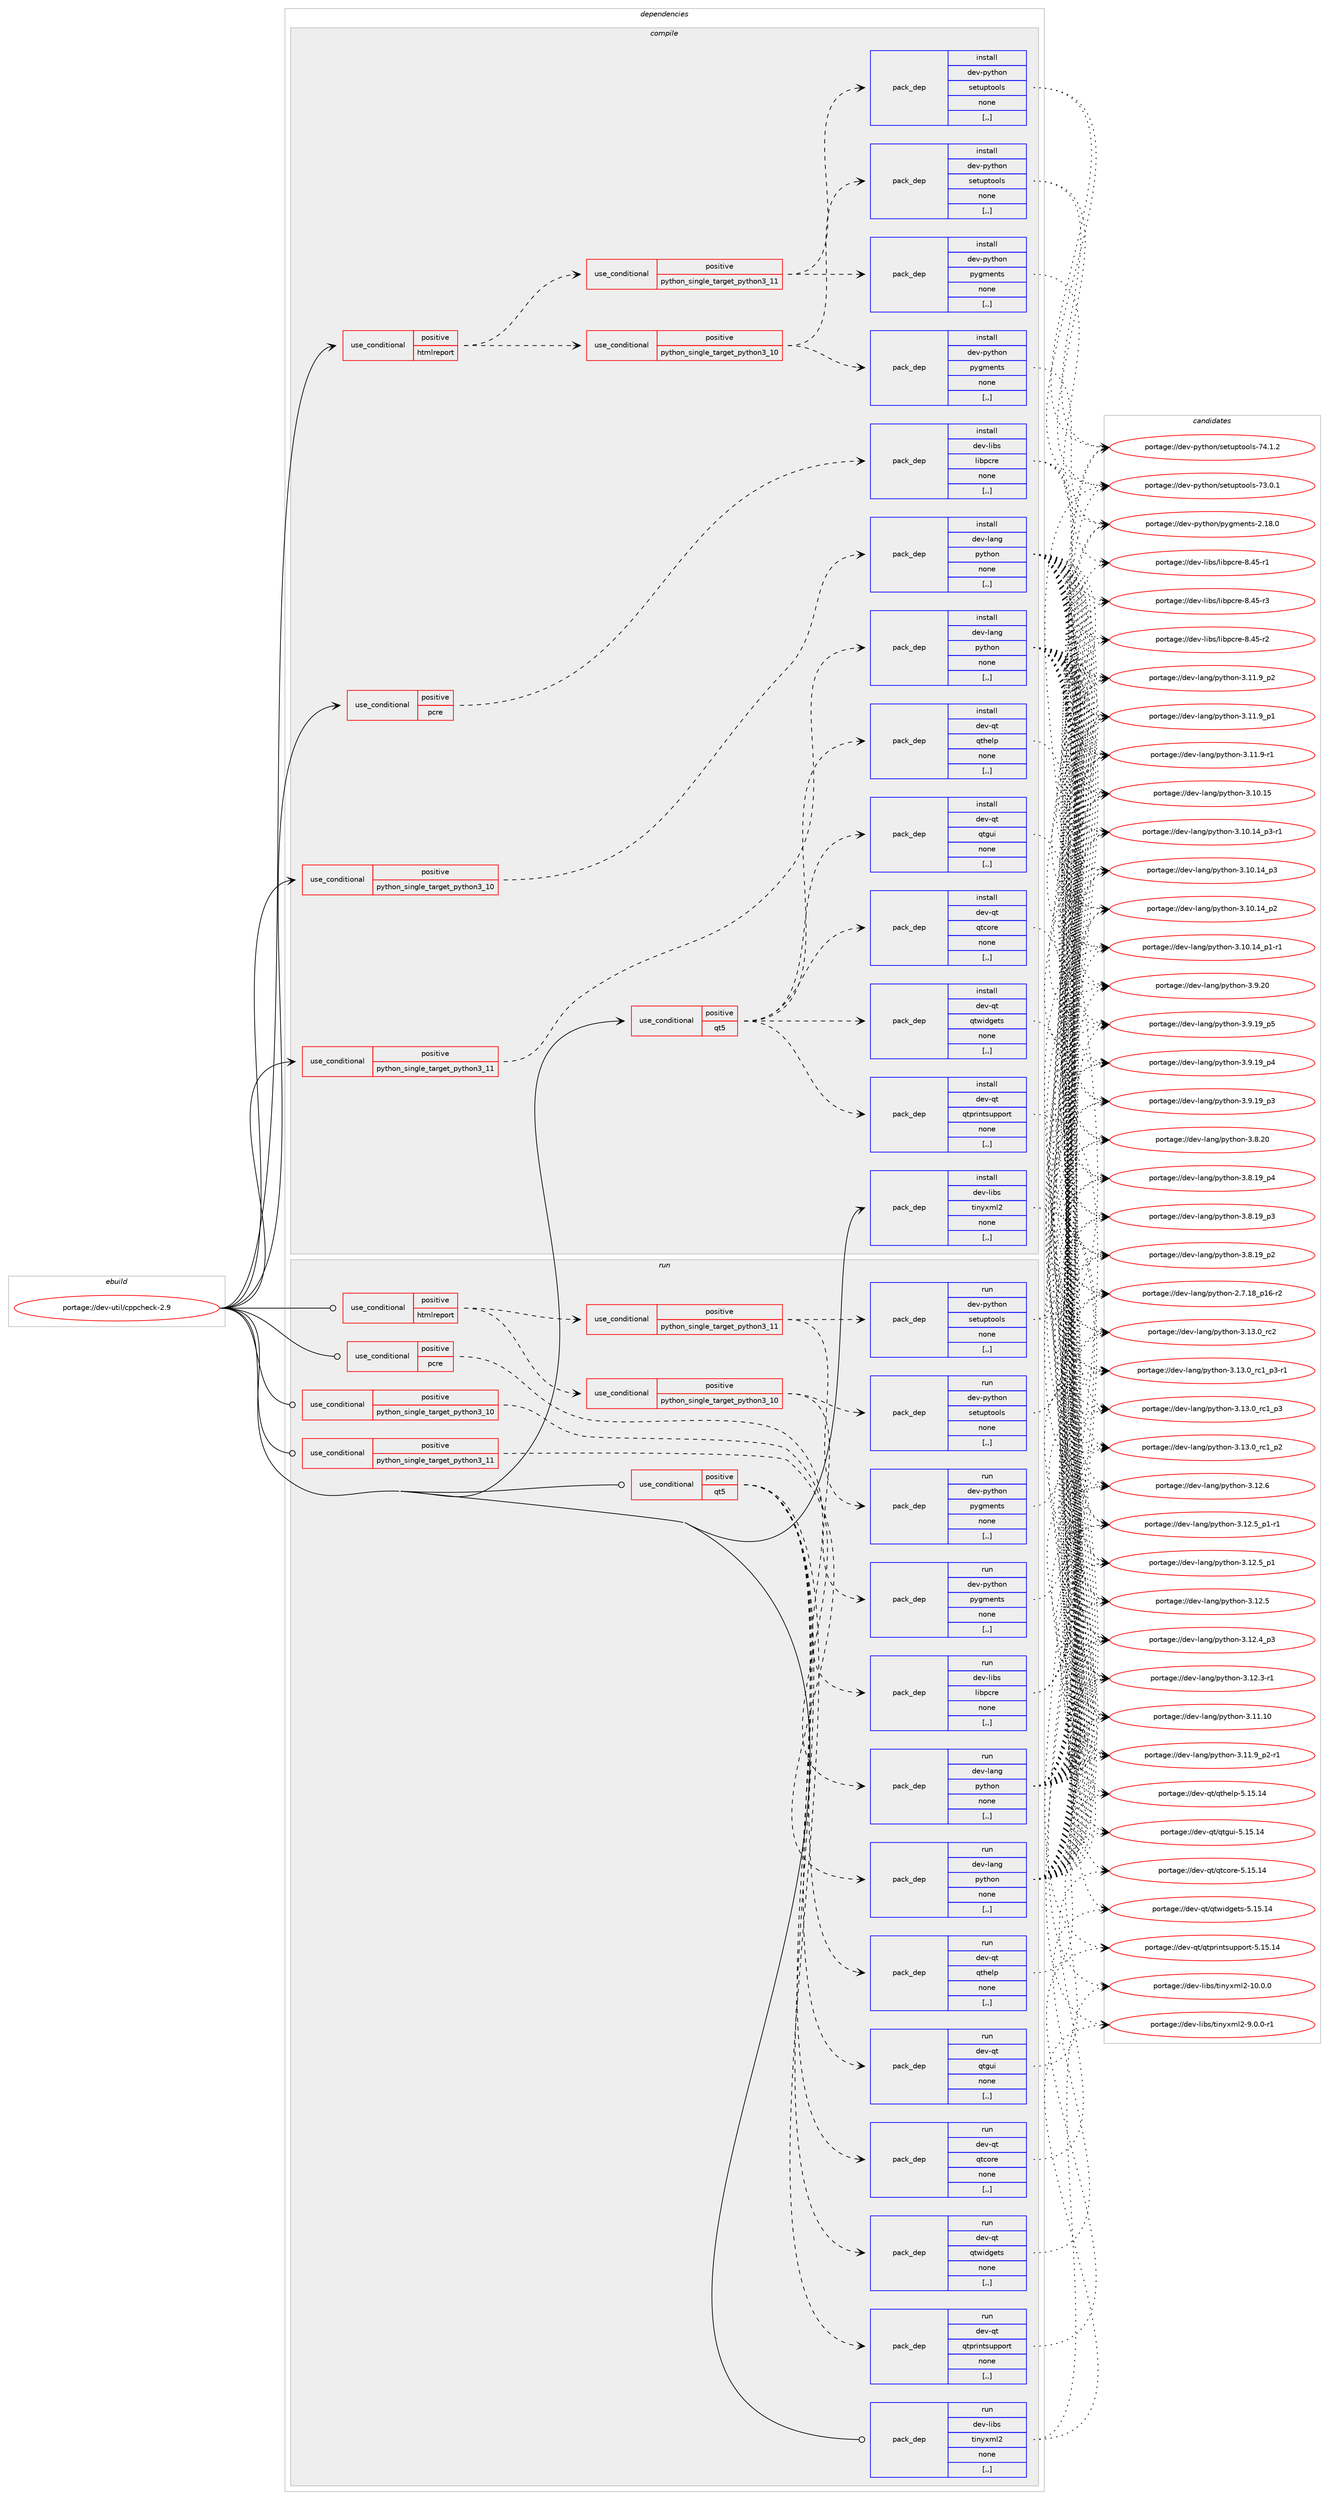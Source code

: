 digraph prolog {

# *************
# Graph options
# *************

newrank=true;
concentrate=true;
compound=true;
graph [rankdir=LR,fontname=Helvetica,fontsize=10,ranksep=1.5];#, ranksep=2.5, nodesep=0.2];
edge  [arrowhead=vee];
node  [fontname=Helvetica,fontsize=10];

# **********
# The ebuild
# **********

subgraph cluster_leftcol {
color=gray;
label=<<i>ebuild</i>>;
id [label="portage://dev-util/cppcheck-2.9", color=red, width=4, href="../dev-util/cppcheck-2.9.svg"];
}

# ****************
# The dependencies
# ****************

subgraph cluster_midcol {
color=gray;
label=<<i>dependencies</i>>;
subgraph cluster_compile {
fillcolor="#eeeeee";
style=filled;
label=<<i>compile</i>>;
subgraph cond190977 {
dependency709167 [label=<<TABLE BORDER="0" CELLBORDER="1" CELLSPACING="0" CELLPADDING="4"><TR><TD ROWSPAN="3" CELLPADDING="10">use_conditional</TD></TR><TR><TD>positive</TD></TR><TR><TD>htmlreport</TD></TR></TABLE>>, shape=none, color=red];
subgraph cond190978 {
dependency709168 [label=<<TABLE BORDER="0" CELLBORDER="1" CELLSPACING="0" CELLPADDING="4"><TR><TD ROWSPAN="3" CELLPADDING="10">use_conditional</TD></TR><TR><TD>positive</TD></TR><TR><TD>python_single_target_python3_10</TD></TR></TABLE>>, shape=none, color=red];
subgraph pack513193 {
dependency709169 [label=<<TABLE BORDER="0" CELLBORDER="1" CELLSPACING="0" CELLPADDING="4" WIDTH="220"><TR><TD ROWSPAN="6" CELLPADDING="30">pack_dep</TD></TR><TR><TD WIDTH="110">install</TD></TR><TR><TD>dev-python</TD></TR><TR><TD>pygments</TD></TR><TR><TD>none</TD></TR><TR><TD>[,,]</TD></TR></TABLE>>, shape=none, color=blue];
}
dependency709168:e -> dependency709169:w [weight=20,style="dashed",arrowhead="vee"];
subgraph pack513194 {
dependency709170 [label=<<TABLE BORDER="0" CELLBORDER="1" CELLSPACING="0" CELLPADDING="4" WIDTH="220"><TR><TD ROWSPAN="6" CELLPADDING="30">pack_dep</TD></TR><TR><TD WIDTH="110">install</TD></TR><TR><TD>dev-python</TD></TR><TR><TD>setuptools</TD></TR><TR><TD>none</TD></TR><TR><TD>[,,]</TD></TR></TABLE>>, shape=none, color=blue];
}
dependency709168:e -> dependency709170:w [weight=20,style="dashed",arrowhead="vee"];
}
dependency709167:e -> dependency709168:w [weight=20,style="dashed",arrowhead="vee"];
subgraph cond190979 {
dependency709171 [label=<<TABLE BORDER="0" CELLBORDER="1" CELLSPACING="0" CELLPADDING="4"><TR><TD ROWSPAN="3" CELLPADDING="10">use_conditional</TD></TR><TR><TD>positive</TD></TR><TR><TD>python_single_target_python3_11</TD></TR></TABLE>>, shape=none, color=red];
subgraph pack513195 {
dependency709172 [label=<<TABLE BORDER="0" CELLBORDER="1" CELLSPACING="0" CELLPADDING="4" WIDTH="220"><TR><TD ROWSPAN="6" CELLPADDING="30">pack_dep</TD></TR><TR><TD WIDTH="110">install</TD></TR><TR><TD>dev-python</TD></TR><TR><TD>pygments</TD></TR><TR><TD>none</TD></TR><TR><TD>[,,]</TD></TR></TABLE>>, shape=none, color=blue];
}
dependency709171:e -> dependency709172:w [weight=20,style="dashed",arrowhead="vee"];
subgraph pack513196 {
dependency709173 [label=<<TABLE BORDER="0" CELLBORDER="1" CELLSPACING="0" CELLPADDING="4" WIDTH="220"><TR><TD ROWSPAN="6" CELLPADDING="30">pack_dep</TD></TR><TR><TD WIDTH="110">install</TD></TR><TR><TD>dev-python</TD></TR><TR><TD>setuptools</TD></TR><TR><TD>none</TD></TR><TR><TD>[,,]</TD></TR></TABLE>>, shape=none, color=blue];
}
dependency709171:e -> dependency709173:w [weight=20,style="dashed",arrowhead="vee"];
}
dependency709167:e -> dependency709171:w [weight=20,style="dashed",arrowhead="vee"];
}
id:e -> dependency709167:w [weight=20,style="solid",arrowhead="vee"];
subgraph cond190980 {
dependency709174 [label=<<TABLE BORDER="0" CELLBORDER="1" CELLSPACING="0" CELLPADDING="4"><TR><TD ROWSPAN="3" CELLPADDING="10">use_conditional</TD></TR><TR><TD>positive</TD></TR><TR><TD>pcre</TD></TR></TABLE>>, shape=none, color=red];
subgraph pack513197 {
dependency709175 [label=<<TABLE BORDER="0" CELLBORDER="1" CELLSPACING="0" CELLPADDING="4" WIDTH="220"><TR><TD ROWSPAN="6" CELLPADDING="30">pack_dep</TD></TR><TR><TD WIDTH="110">install</TD></TR><TR><TD>dev-libs</TD></TR><TR><TD>libpcre</TD></TR><TR><TD>none</TD></TR><TR><TD>[,,]</TD></TR></TABLE>>, shape=none, color=blue];
}
dependency709174:e -> dependency709175:w [weight=20,style="dashed",arrowhead="vee"];
}
id:e -> dependency709174:w [weight=20,style="solid",arrowhead="vee"];
subgraph cond190981 {
dependency709176 [label=<<TABLE BORDER="0" CELLBORDER="1" CELLSPACING="0" CELLPADDING="4"><TR><TD ROWSPAN="3" CELLPADDING="10">use_conditional</TD></TR><TR><TD>positive</TD></TR><TR><TD>python_single_target_python3_10</TD></TR></TABLE>>, shape=none, color=red];
subgraph pack513198 {
dependency709177 [label=<<TABLE BORDER="0" CELLBORDER="1" CELLSPACING="0" CELLPADDING="4" WIDTH="220"><TR><TD ROWSPAN="6" CELLPADDING="30">pack_dep</TD></TR><TR><TD WIDTH="110">install</TD></TR><TR><TD>dev-lang</TD></TR><TR><TD>python</TD></TR><TR><TD>none</TD></TR><TR><TD>[,,]</TD></TR></TABLE>>, shape=none, color=blue];
}
dependency709176:e -> dependency709177:w [weight=20,style="dashed",arrowhead="vee"];
}
id:e -> dependency709176:w [weight=20,style="solid",arrowhead="vee"];
subgraph cond190982 {
dependency709178 [label=<<TABLE BORDER="0" CELLBORDER="1" CELLSPACING="0" CELLPADDING="4"><TR><TD ROWSPAN="3" CELLPADDING="10">use_conditional</TD></TR><TR><TD>positive</TD></TR><TR><TD>python_single_target_python3_11</TD></TR></TABLE>>, shape=none, color=red];
subgraph pack513199 {
dependency709179 [label=<<TABLE BORDER="0" CELLBORDER="1" CELLSPACING="0" CELLPADDING="4" WIDTH="220"><TR><TD ROWSPAN="6" CELLPADDING="30">pack_dep</TD></TR><TR><TD WIDTH="110">install</TD></TR><TR><TD>dev-lang</TD></TR><TR><TD>python</TD></TR><TR><TD>none</TD></TR><TR><TD>[,,]</TD></TR></TABLE>>, shape=none, color=blue];
}
dependency709178:e -> dependency709179:w [weight=20,style="dashed",arrowhead="vee"];
}
id:e -> dependency709178:w [weight=20,style="solid",arrowhead="vee"];
subgraph cond190983 {
dependency709180 [label=<<TABLE BORDER="0" CELLBORDER="1" CELLSPACING="0" CELLPADDING="4"><TR><TD ROWSPAN="3" CELLPADDING="10">use_conditional</TD></TR><TR><TD>positive</TD></TR><TR><TD>qt5</TD></TR></TABLE>>, shape=none, color=red];
subgraph pack513200 {
dependency709181 [label=<<TABLE BORDER="0" CELLBORDER="1" CELLSPACING="0" CELLPADDING="4" WIDTH="220"><TR><TD ROWSPAN="6" CELLPADDING="30">pack_dep</TD></TR><TR><TD WIDTH="110">install</TD></TR><TR><TD>dev-qt</TD></TR><TR><TD>qtcore</TD></TR><TR><TD>none</TD></TR><TR><TD>[,,]</TD></TR></TABLE>>, shape=none, color=blue];
}
dependency709180:e -> dependency709181:w [weight=20,style="dashed",arrowhead="vee"];
subgraph pack513201 {
dependency709182 [label=<<TABLE BORDER="0" CELLBORDER="1" CELLSPACING="0" CELLPADDING="4" WIDTH="220"><TR><TD ROWSPAN="6" CELLPADDING="30">pack_dep</TD></TR><TR><TD WIDTH="110">install</TD></TR><TR><TD>dev-qt</TD></TR><TR><TD>qtgui</TD></TR><TR><TD>none</TD></TR><TR><TD>[,,]</TD></TR></TABLE>>, shape=none, color=blue];
}
dependency709180:e -> dependency709182:w [weight=20,style="dashed",arrowhead="vee"];
subgraph pack513202 {
dependency709183 [label=<<TABLE BORDER="0" CELLBORDER="1" CELLSPACING="0" CELLPADDING="4" WIDTH="220"><TR><TD ROWSPAN="6" CELLPADDING="30">pack_dep</TD></TR><TR><TD WIDTH="110">install</TD></TR><TR><TD>dev-qt</TD></TR><TR><TD>qthelp</TD></TR><TR><TD>none</TD></TR><TR><TD>[,,]</TD></TR></TABLE>>, shape=none, color=blue];
}
dependency709180:e -> dependency709183:w [weight=20,style="dashed",arrowhead="vee"];
subgraph pack513203 {
dependency709184 [label=<<TABLE BORDER="0" CELLBORDER="1" CELLSPACING="0" CELLPADDING="4" WIDTH="220"><TR><TD ROWSPAN="6" CELLPADDING="30">pack_dep</TD></TR><TR><TD WIDTH="110">install</TD></TR><TR><TD>dev-qt</TD></TR><TR><TD>qtprintsupport</TD></TR><TR><TD>none</TD></TR><TR><TD>[,,]</TD></TR></TABLE>>, shape=none, color=blue];
}
dependency709180:e -> dependency709184:w [weight=20,style="dashed",arrowhead="vee"];
subgraph pack513204 {
dependency709185 [label=<<TABLE BORDER="0" CELLBORDER="1" CELLSPACING="0" CELLPADDING="4" WIDTH="220"><TR><TD ROWSPAN="6" CELLPADDING="30">pack_dep</TD></TR><TR><TD WIDTH="110">install</TD></TR><TR><TD>dev-qt</TD></TR><TR><TD>qtwidgets</TD></TR><TR><TD>none</TD></TR><TR><TD>[,,]</TD></TR></TABLE>>, shape=none, color=blue];
}
dependency709180:e -> dependency709185:w [weight=20,style="dashed",arrowhead="vee"];
}
id:e -> dependency709180:w [weight=20,style="solid",arrowhead="vee"];
subgraph pack513205 {
dependency709186 [label=<<TABLE BORDER="0" CELLBORDER="1" CELLSPACING="0" CELLPADDING="4" WIDTH="220"><TR><TD ROWSPAN="6" CELLPADDING="30">pack_dep</TD></TR><TR><TD WIDTH="110">install</TD></TR><TR><TD>dev-libs</TD></TR><TR><TD>tinyxml2</TD></TR><TR><TD>none</TD></TR><TR><TD>[,,]</TD></TR></TABLE>>, shape=none, color=blue];
}
id:e -> dependency709186:w [weight=20,style="solid",arrowhead="vee"];
}
subgraph cluster_compileandrun {
fillcolor="#eeeeee";
style=filled;
label=<<i>compile and run</i>>;
}
subgraph cluster_run {
fillcolor="#eeeeee";
style=filled;
label=<<i>run</i>>;
subgraph cond190984 {
dependency709187 [label=<<TABLE BORDER="0" CELLBORDER="1" CELLSPACING="0" CELLPADDING="4"><TR><TD ROWSPAN="3" CELLPADDING="10">use_conditional</TD></TR><TR><TD>positive</TD></TR><TR><TD>htmlreport</TD></TR></TABLE>>, shape=none, color=red];
subgraph cond190985 {
dependency709188 [label=<<TABLE BORDER="0" CELLBORDER="1" CELLSPACING="0" CELLPADDING="4"><TR><TD ROWSPAN="3" CELLPADDING="10">use_conditional</TD></TR><TR><TD>positive</TD></TR><TR><TD>python_single_target_python3_10</TD></TR></TABLE>>, shape=none, color=red];
subgraph pack513206 {
dependency709189 [label=<<TABLE BORDER="0" CELLBORDER="1" CELLSPACING="0" CELLPADDING="4" WIDTH="220"><TR><TD ROWSPAN="6" CELLPADDING="30">pack_dep</TD></TR><TR><TD WIDTH="110">run</TD></TR><TR><TD>dev-python</TD></TR><TR><TD>pygments</TD></TR><TR><TD>none</TD></TR><TR><TD>[,,]</TD></TR></TABLE>>, shape=none, color=blue];
}
dependency709188:e -> dependency709189:w [weight=20,style="dashed",arrowhead="vee"];
subgraph pack513207 {
dependency709190 [label=<<TABLE BORDER="0" CELLBORDER="1" CELLSPACING="0" CELLPADDING="4" WIDTH="220"><TR><TD ROWSPAN="6" CELLPADDING="30">pack_dep</TD></TR><TR><TD WIDTH="110">run</TD></TR><TR><TD>dev-python</TD></TR><TR><TD>setuptools</TD></TR><TR><TD>none</TD></TR><TR><TD>[,,]</TD></TR></TABLE>>, shape=none, color=blue];
}
dependency709188:e -> dependency709190:w [weight=20,style="dashed",arrowhead="vee"];
}
dependency709187:e -> dependency709188:w [weight=20,style="dashed",arrowhead="vee"];
subgraph cond190986 {
dependency709191 [label=<<TABLE BORDER="0" CELLBORDER="1" CELLSPACING="0" CELLPADDING="4"><TR><TD ROWSPAN="3" CELLPADDING="10">use_conditional</TD></TR><TR><TD>positive</TD></TR><TR><TD>python_single_target_python3_11</TD></TR></TABLE>>, shape=none, color=red];
subgraph pack513208 {
dependency709192 [label=<<TABLE BORDER="0" CELLBORDER="1" CELLSPACING="0" CELLPADDING="4" WIDTH="220"><TR><TD ROWSPAN="6" CELLPADDING="30">pack_dep</TD></TR><TR><TD WIDTH="110">run</TD></TR><TR><TD>dev-python</TD></TR><TR><TD>pygments</TD></TR><TR><TD>none</TD></TR><TR><TD>[,,]</TD></TR></TABLE>>, shape=none, color=blue];
}
dependency709191:e -> dependency709192:w [weight=20,style="dashed",arrowhead="vee"];
subgraph pack513209 {
dependency709193 [label=<<TABLE BORDER="0" CELLBORDER="1" CELLSPACING="0" CELLPADDING="4" WIDTH="220"><TR><TD ROWSPAN="6" CELLPADDING="30">pack_dep</TD></TR><TR><TD WIDTH="110">run</TD></TR><TR><TD>dev-python</TD></TR><TR><TD>setuptools</TD></TR><TR><TD>none</TD></TR><TR><TD>[,,]</TD></TR></TABLE>>, shape=none, color=blue];
}
dependency709191:e -> dependency709193:w [weight=20,style="dashed",arrowhead="vee"];
}
dependency709187:e -> dependency709191:w [weight=20,style="dashed",arrowhead="vee"];
}
id:e -> dependency709187:w [weight=20,style="solid",arrowhead="odot"];
subgraph cond190987 {
dependency709194 [label=<<TABLE BORDER="0" CELLBORDER="1" CELLSPACING="0" CELLPADDING="4"><TR><TD ROWSPAN="3" CELLPADDING="10">use_conditional</TD></TR><TR><TD>positive</TD></TR><TR><TD>pcre</TD></TR></TABLE>>, shape=none, color=red];
subgraph pack513210 {
dependency709195 [label=<<TABLE BORDER="0" CELLBORDER="1" CELLSPACING="0" CELLPADDING="4" WIDTH="220"><TR><TD ROWSPAN="6" CELLPADDING="30">pack_dep</TD></TR><TR><TD WIDTH="110">run</TD></TR><TR><TD>dev-libs</TD></TR><TR><TD>libpcre</TD></TR><TR><TD>none</TD></TR><TR><TD>[,,]</TD></TR></TABLE>>, shape=none, color=blue];
}
dependency709194:e -> dependency709195:w [weight=20,style="dashed",arrowhead="vee"];
}
id:e -> dependency709194:w [weight=20,style="solid",arrowhead="odot"];
subgraph cond190988 {
dependency709196 [label=<<TABLE BORDER="0" CELLBORDER="1" CELLSPACING="0" CELLPADDING="4"><TR><TD ROWSPAN="3" CELLPADDING="10">use_conditional</TD></TR><TR><TD>positive</TD></TR><TR><TD>python_single_target_python3_10</TD></TR></TABLE>>, shape=none, color=red];
subgraph pack513211 {
dependency709197 [label=<<TABLE BORDER="0" CELLBORDER="1" CELLSPACING="0" CELLPADDING="4" WIDTH="220"><TR><TD ROWSPAN="6" CELLPADDING="30">pack_dep</TD></TR><TR><TD WIDTH="110">run</TD></TR><TR><TD>dev-lang</TD></TR><TR><TD>python</TD></TR><TR><TD>none</TD></TR><TR><TD>[,,]</TD></TR></TABLE>>, shape=none, color=blue];
}
dependency709196:e -> dependency709197:w [weight=20,style="dashed",arrowhead="vee"];
}
id:e -> dependency709196:w [weight=20,style="solid",arrowhead="odot"];
subgraph cond190989 {
dependency709198 [label=<<TABLE BORDER="0" CELLBORDER="1" CELLSPACING="0" CELLPADDING="4"><TR><TD ROWSPAN="3" CELLPADDING="10">use_conditional</TD></TR><TR><TD>positive</TD></TR><TR><TD>python_single_target_python3_11</TD></TR></TABLE>>, shape=none, color=red];
subgraph pack513212 {
dependency709199 [label=<<TABLE BORDER="0" CELLBORDER="1" CELLSPACING="0" CELLPADDING="4" WIDTH="220"><TR><TD ROWSPAN="6" CELLPADDING="30">pack_dep</TD></TR><TR><TD WIDTH="110">run</TD></TR><TR><TD>dev-lang</TD></TR><TR><TD>python</TD></TR><TR><TD>none</TD></TR><TR><TD>[,,]</TD></TR></TABLE>>, shape=none, color=blue];
}
dependency709198:e -> dependency709199:w [weight=20,style="dashed",arrowhead="vee"];
}
id:e -> dependency709198:w [weight=20,style="solid",arrowhead="odot"];
subgraph cond190990 {
dependency709200 [label=<<TABLE BORDER="0" CELLBORDER="1" CELLSPACING="0" CELLPADDING="4"><TR><TD ROWSPAN="3" CELLPADDING="10">use_conditional</TD></TR><TR><TD>positive</TD></TR><TR><TD>qt5</TD></TR></TABLE>>, shape=none, color=red];
subgraph pack513213 {
dependency709201 [label=<<TABLE BORDER="0" CELLBORDER="1" CELLSPACING="0" CELLPADDING="4" WIDTH="220"><TR><TD ROWSPAN="6" CELLPADDING="30">pack_dep</TD></TR><TR><TD WIDTH="110">run</TD></TR><TR><TD>dev-qt</TD></TR><TR><TD>qtcore</TD></TR><TR><TD>none</TD></TR><TR><TD>[,,]</TD></TR></TABLE>>, shape=none, color=blue];
}
dependency709200:e -> dependency709201:w [weight=20,style="dashed",arrowhead="vee"];
subgraph pack513214 {
dependency709202 [label=<<TABLE BORDER="0" CELLBORDER="1" CELLSPACING="0" CELLPADDING="4" WIDTH="220"><TR><TD ROWSPAN="6" CELLPADDING="30">pack_dep</TD></TR><TR><TD WIDTH="110">run</TD></TR><TR><TD>dev-qt</TD></TR><TR><TD>qtgui</TD></TR><TR><TD>none</TD></TR><TR><TD>[,,]</TD></TR></TABLE>>, shape=none, color=blue];
}
dependency709200:e -> dependency709202:w [weight=20,style="dashed",arrowhead="vee"];
subgraph pack513215 {
dependency709203 [label=<<TABLE BORDER="0" CELLBORDER="1" CELLSPACING="0" CELLPADDING="4" WIDTH="220"><TR><TD ROWSPAN="6" CELLPADDING="30">pack_dep</TD></TR><TR><TD WIDTH="110">run</TD></TR><TR><TD>dev-qt</TD></TR><TR><TD>qthelp</TD></TR><TR><TD>none</TD></TR><TR><TD>[,,]</TD></TR></TABLE>>, shape=none, color=blue];
}
dependency709200:e -> dependency709203:w [weight=20,style="dashed",arrowhead="vee"];
subgraph pack513216 {
dependency709204 [label=<<TABLE BORDER="0" CELLBORDER="1" CELLSPACING="0" CELLPADDING="4" WIDTH="220"><TR><TD ROWSPAN="6" CELLPADDING="30">pack_dep</TD></TR><TR><TD WIDTH="110">run</TD></TR><TR><TD>dev-qt</TD></TR><TR><TD>qtprintsupport</TD></TR><TR><TD>none</TD></TR><TR><TD>[,,]</TD></TR></TABLE>>, shape=none, color=blue];
}
dependency709200:e -> dependency709204:w [weight=20,style="dashed",arrowhead="vee"];
subgraph pack513217 {
dependency709205 [label=<<TABLE BORDER="0" CELLBORDER="1" CELLSPACING="0" CELLPADDING="4" WIDTH="220"><TR><TD ROWSPAN="6" CELLPADDING="30">pack_dep</TD></TR><TR><TD WIDTH="110">run</TD></TR><TR><TD>dev-qt</TD></TR><TR><TD>qtwidgets</TD></TR><TR><TD>none</TD></TR><TR><TD>[,,]</TD></TR></TABLE>>, shape=none, color=blue];
}
dependency709200:e -> dependency709205:w [weight=20,style="dashed",arrowhead="vee"];
}
id:e -> dependency709200:w [weight=20,style="solid",arrowhead="odot"];
subgraph pack513218 {
dependency709206 [label=<<TABLE BORDER="0" CELLBORDER="1" CELLSPACING="0" CELLPADDING="4" WIDTH="220"><TR><TD ROWSPAN="6" CELLPADDING="30">pack_dep</TD></TR><TR><TD WIDTH="110">run</TD></TR><TR><TD>dev-libs</TD></TR><TR><TD>tinyxml2</TD></TR><TR><TD>none</TD></TR><TR><TD>[,,]</TD></TR></TABLE>>, shape=none, color=blue];
}
id:e -> dependency709206:w [weight=20,style="solid",arrowhead="odot"];
}
}

# **************
# The candidates
# **************

subgraph cluster_choices {
rank=same;
color=gray;
label=<<i>candidates</i>>;

subgraph choice513193 {
color=black;
nodesep=1;
choice100101118451121211161041111104711212110310910111011611545504649564648 [label="portage://dev-python/pygments-2.18.0", color=red, width=4,href="../dev-python/pygments-2.18.0.svg"];
dependency709169:e -> choice100101118451121211161041111104711212110310910111011611545504649564648:w [style=dotted,weight="100"];
}
subgraph choice513194 {
color=black;
nodesep=1;
choice100101118451121211161041111104711510111611711211611111110811545555246494650 [label="portage://dev-python/setuptools-74.1.2", color=red, width=4,href="../dev-python/setuptools-74.1.2.svg"];
choice100101118451121211161041111104711510111611711211611111110811545555146484649 [label="portage://dev-python/setuptools-73.0.1", color=red, width=4,href="../dev-python/setuptools-73.0.1.svg"];
dependency709170:e -> choice100101118451121211161041111104711510111611711211611111110811545555246494650:w [style=dotted,weight="100"];
dependency709170:e -> choice100101118451121211161041111104711510111611711211611111110811545555146484649:w [style=dotted,weight="100"];
}
subgraph choice513195 {
color=black;
nodesep=1;
choice100101118451121211161041111104711212110310910111011611545504649564648 [label="portage://dev-python/pygments-2.18.0", color=red, width=4,href="../dev-python/pygments-2.18.0.svg"];
dependency709172:e -> choice100101118451121211161041111104711212110310910111011611545504649564648:w [style=dotted,weight="100"];
}
subgraph choice513196 {
color=black;
nodesep=1;
choice100101118451121211161041111104711510111611711211611111110811545555246494650 [label="portage://dev-python/setuptools-74.1.2", color=red, width=4,href="../dev-python/setuptools-74.1.2.svg"];
choice100101118451121211161041111104711510111611711211611111110811545555146484649 [label="portage://dev-python/setuptools-73.0.1", color=red, width=4,href="../dev-python/setuptools-73.0.1.svg"];
dependency709173:e -> choice100101118451121211161041111104711510111611711211611111110811545555246494650:w [style=dotted,weight="100"];
dependency709173:e -> choice100101118451121211161041111104711510111611711211611111110811545555146484649:w [style=dotted,weight="100"];
}
subgraph choice513197 {
color=black;
nodesep=1;
choice100101118451081059811547108105981129911410145564652534511451 [label="portage://dev-libs/libpcre-8.45-r3", color=red, width=4,href="../dev-libs/libpcre-8.45-r3.svg"];
choice100101118451081059811547108105981129911410145564652534511450 [label="portage://dev-libs/libpcre-8.45-r2", color=red, width=4,href="../dev-libs/libpcre-8.45-r2.svg"];
choice100101118451081059811547108105981129911410145564652534511449 [label="portage://dev-libs/libpcre-8.45-r1", color=red, width=4,href="../dev-libs/libpcre-8.45-r1.svg"];
dependency709175:e -> choice100101118451081059811547108105981129911410145564652534511451:w [style=dotted,weight="100"];
dependency709175:e -> choice100101118451081059811547108105981129911410145564652534511450:w [style=dotted,weight="100"];
dependency709175:e -> choice100101118451081059811547108105981129911410145564652534511449:w [style=dotted,weight="100"];
}
subgraph choice513198 {
color=black;
nodesep=1;
choice10010111845108971101034711212111610411111045514649514648951149950 [label="portage://dev-lang/python-3.13.0_rc2", color=red, width=4,href="../dev-lang/python-3.13.0_rc2.svg"];
choice1001011184510897110103471121211161041111104551464951464895114994995112514511449 [label="portage://dev-lang/python-3.13.0_rc1_p3-r1", color=red, width=4,href="../dev-lang/python-3.13.0_rc1_p3-r1.svg"];
choice100101118451089711010347112121116104111110455146495146489511499499511251 [label="portage://dev-lang/python-3.13.0_rc1_p3", color=red, width=4,href="../dev-lang/python-3.13.0_rc1_p3.svg"];
choice100101118451089711010347112121116104111110455146495146489511499499511250 [label="portage://dev-lang/python-3.13.0_rc1_p2", color=red, width=4,href="../dev-lang/python-3.13.0_rc1_p2.svg"];
choice10010111845108971101034711212111610411111045514649504654 [label="portage://dev-lang/python-3.12.6", color=red, width=4,href="../dev-lang/python-3.12.6.svg"];
choice1001011184510897110103471121211161041111104551464950465395112494511449 [label="portage://dev-lang/python-3.12.5_p1-r1", color=red, width=4,href="../dev-lang/python-3.12.5_p1-r1.svg"];
choice100101118451089711010347112121116104111110455146495046539511249 [label="portage://dev-lang/python-3.12.5_p1", color=red, width=4,href="../dev-lang/python-3.12.5_p1.svg"];
choice10010111845108971101034711212111610411111045514649504653 [label="portage://dev-lang/python-3.12.5", color=red, width=4,href="../dev-lang/python-3.12.5.svg"];
choice100101118451089711010347112121116104111110455146495046529511251 [label="portage://dev-lang/python-3.12.4_p3", color=red, width=4,href="../dev-lang/python-3.12.4_p3.svg"];
choice100101118451089711010347112121116104111110455146495046514511449 [label="portage://dev-lang/python-3.12.3-r1", color=red, width=4,href="../dev-lang/python-3.12.3-r1.svg"];
choice1001011184510897110103471121211161041111104551464949464948 [label="portage://dev-lang/python-3.11.10", color=red, width=4,href="../dev-lang/python-3.11.10.svg"];
choice1001011184510897110103471121211161041111104551464949465795112504511449 [label="portage://dev-lang/python-3.11.9_p2-r1", color=red, width=4,href="../dev-lang/python-3.11.9_p2-r1.svg"];
choice100101118451089711010347112121116104111110455146494946579511250 [label="portage://dev-lang/python-3.11.9_p2", color=red, width=4,href="../dev-lang/python-3.11.9_p2.svg"];
choice100101118451089711010347112121116104111110455146494946579511249 [label="portage://dev-lang/python-3.11.9_p1", color=red, width=4,href="../dev-lang/python-3.11.9_p1.svg"];
choice100101118451089711010347112121116104111110455146494946574511449 [label="portage://dev-lang/python-3.11.9-r1", color=red, width=4,href="../dev-lang/python-3.11.9-r1.svg"];
choice1001011184510897110103471121211161041111104551464948464953 [label="portage://dev-lang/python-3.10.15", color=red, width=4,href="../dev-lang/python-3.10.15.svg"];
choice100101118451089711010347112121116104111110455146494846495295112514511449 [label="portage://dev-lang/python-3.10.14_p3-r1", color=red, width=4,href="../dev-lang/python-3.10.14_p3-r1.svg"];
choice10010111845108971101034711212111610411111045514649484649529511251 [label="portage://dev-lang/python-3.10.14_p3", color=red, width=4,href="../dev-lang/python-3.10.14_p3.svg"];
choice10010111845108971101034711212111610411111045514649484649529511250 [label="portage://dev-lang/python-3.10.14_p2", color=red, width=4,href="../dev-lang/python-3.10.14_p2.svg"];
choice100101118451089711010347112121116104111110455146494846495295112494511449 [label="portage://dev-lang/python-3.10.14_p1-r1", color=red, width=4,href="../dev-lang/python-3.10.14_p1-r1.svg"];
choice10010111845108971101034711212111610411111045514657465048 [label="portage://dev-lang/python-3.9.20", color=red, width=4,href="../dev-lang/python-3.9.20.svg"];
choice100101118451089711010347112121116104111110455146574649579511253 [label="portage://dev-lang/python-3.9.19_p5", color=red, width=4,href="../dev-lang/python-3.9.19_p5.svg"];
choice100101118451089711010347112121116104111110455146574649579511252 [label="portage://dev-lang/python-3.9.19_p4", color=red, width=4,href="../dev-lang/python-3.9.19_p4.svg"];
choice100101118451089711010347112121116104111110455146574649579511251 [label="portage://dev-lang/python-3.9.19_p3", color=red, width=4,href="../dev-lang/python-3.9.19_p3.svg"];
choice10010111845108971101034711212111610411111045514656465048 [label="portage://dev-lang/python-3.8.20", color=red, width=4,href="../dev-lang/python-3.8.20.svg"];
choice100101118451089711010347112121116104111110455146564649579511252 [label="portage://dev-lang/python-3.8.19_p4", color=red, width=4,href="../dev-lang/python-3.8.19_p4.svg"];
choice100101118451089711010347112121116104111110455146564649579511251 [label="portage://dev-lang/python-3.8.19_p3", color=red, width=4,href="../dev-lang/python-3.8.19_p3.svg"];
choice100101118451089711010347112121116104111110455146564649579511250 [label="portage://dev-lang/python-3.8.19_p2", color=red, width=4,href="../dev-lang/python-3.8.19_p2.svg"];
choice100101118451089711010347112121116104111110455046554649569511249544511450 [label="portage://dev-lang/python-2.7.18_p16-r2", color=red, width=4,href="../dev-lang/python-2.7.18_p16-r2.svg"];
dependency709177:e -> choice10010111845108971101034711212111610411111045514649514648951149950:w [style=dotted,weight="100"];
dependency709177:e -> choice1001011184510897110103471121211161041111104551464951464895114994995112514511449:w [style=dotted,weight="100"];
dependency709177:e -> choice100101118451089711010347112121116104111110455146495146489511499499511251:w [style=dotted,weight="100"];
dependency709177:e -> choice100101118451089711010347112121116104111110455146495146489511499499511250:w [style=dotted,weight="100"];
dependency709177:e -> choice10010111845108971101034711212111610411111045514649504654:w [style=dotted,weight="100"];
dependency709177:e -> choice1001011184510897110103471121211161041111104551464950465395112494511449:w [style=dotted,weight="100"];
dependency709177:e -> choice100101118451089711010347112121116104111110455146495046539511249:w [style=dotted,weight="100"];
dependency709177:e -> choice10010111845108971101034711212111610411111045514649504653:w [style=dotted,weight="100"];
dependency709177:e -> choice100101118451089711010347112121116104111110455146495046529511251:w [style=dotted,weight="100"];
dependency709177:e -> choice100101118451089711010347112121116104111110455146495046514511449:w [style=dotted,weight="100"];
dependency709177:e -> choice1001011184510897110103471121211161041111104551464949464948:w [style=dotted,weight="100"];
dependency709177:e -> choice1001011184510897110103471121211161041111104551464949465795112504511449:w [style=dotted,weight="100"];
dependency709177:e -> choice100101118451089711010347112121116104111110455146494946579511250:w [style=dotted,weight="100"];
dependency709177:e -> choice100101118451089711010347112121116104111110455146494946579511249:w [style=dotted,weight="100"];
dependency709177:e -> choice100101118451089711010347112121116104111110455146494946574511449:w [style=dotted,weight="100"];
dependency709177:e -> choice1001011184510897110103471121211161041111104551464948464953:w [style=dotted,weight="100"];
dependency709177:e -> choice100101118451089711010347112121116104111110455146494846495295112514511449:w [style=dotted,weight="100"];
dependency709177:e -> choice10010111845108971101034711212111610411111045514649484649529511251:w [style=dotted,weight="100"];
dependency709177:e -> choice10010111845108971101034711212111610411111045514649484649529511250:w [style=dotted,weight="100"];
dependency709177:e -> choice100101118451089711010347112121116104111110455146494846495295112494511449:w [style=dotted,weight="100"];
dependency709177:e -> choice10010111845108971101034711212111610411111045514657465048:w [style=dotted,weight="100"];
dependency709177:e -> choice100101118451089711010347112121116104111110455146574649579511253:w [style=dotted,weight="100"];
dependency709177:e -> choice100101118451089711010347112121116104111110455146574649579511252:w [style=dotted,weight="100"];
dependency709177:e -> choice100101118451089711010347112121116104111110455146574649579511251:w [style=dotted,weight="100"];
dependency709177:e -> choice10010111845108971101034711212111610411111045514656465048:w [style=dotted,weight="100"];
dependency709177:e -> choice100101118451089711010347112121116104111110455146564649579511252:w [style=dotted,weight="100"];
dependency709177:e -> choice100101118451089711010347112121116104111110455146564649579511251:w [style=dotted,weight="100"];
dependency709177:e -> choice100101118451089711010347112121116104111110455146564649579511250:w [style=dotted,weight="100"];
dependency709177:e -> choice100101118451089711010347112121116104111110455046554649569511249544511450:w [style=dotted,weight="100"];
}
subgraph choice513199 {
color=black;
nodesep=1;
choice10010111845108971101034711212111610411111045514649514648951149950 [label="portage://dev-lang/python-3.13.0_rc2", color=red, width=4,href="../dev-lang/python-3.13.0_rc2.svg"];
choice1001011184510897110103471121211161041111104551464951464895114994995112514511449 [label="portage://dev-lang/python-3.13.0_rc1_p3-r1", color=red, width=4,href="../dev-lang/python-3.13.0_rc1_p3-r1.svg"];
choice100101118451089711010347112121116104111110455146495146489511499499511251 [label="portage://dev-lang/python-3.13.0_rc1_p3", color=red, width=4,href="../dev-lang/python-3.13.0_rc1_p3.svg"];
choice100101118451089711010347112121116104111110455146495146489511499499511250 [label="portage://dev-lang/python-3.13.0_rc1_p2", color=red, width=4,href="../dev-lang/python-3.13.0_rc1_p2.svg"];
choice10010111845108971101034711212111610411111045514649504654 [label="portage://dev-lang/python-3.12.6", color=red, width=4,href="../dev-lang/python-3.12.6.svg"];
choice1001011184510897110103471121211161041111104551464950465395112494511449 [label="portage://dev-lang/python-3.12.5_p1-r1", color=red, width=4,href="../dev-lang/python-3.12.5_p1-r1.svg"];
choice100101118451089711010347112121116104111110455146495046539511249 [label="portage://dev-lang/python-3.12.5_p1", color=red, width=4,href="../dev-lang/python-3.12.5_p1.svg"];
choice10010111845108971101034711212111610411111045514649504653 [label="portage://dev-lang/python-3.12.5", color=red, width=4,href="../dev-lang/python-3.12.5.svg"];
choice100101118451089711010347112121116104111110455146495046529511251 [label="portage://dev-lang/python-3.12.4_p3", color=red, width=4,href="../dev-lang/python-3.12.4_p3.svg"];
choice100101118451089711010347112121116104111110455146495046514511449 [label="portage://dev-lang/python-3.12.3-r1", color=red, width=4,href="../dev-lang/python-3.12.3-r1.svg"];
choice1001011184510897110103471121211161041111104551464949464948 [label="portage://dev-lang/python-3.11.10", color=red, width=4,href="../dev-lang/python-3.11.10.svg"];
choice1001011184510897110103471121211161041111104551464949465795112504511449 [label="portage://dev-lang/python-3.11.9_p2-r1", color=red, width=4,href="../dev-lang/python-3.11.9_p2-r1.svg"];
choice100101118451089711010347112121116104111110455146494946579511250 [label="portage://dev-lang/python-3.11.9_p2", color=red, width=4,href="../dev-lang/python-3.11.9_p2.svg"];
choice100101118451089711010347112121116104111110455146494946579511249 [label="portage://dev-lang/python-3.11.9_p1", color=red, width=4,href="../dev-lang/python-3.11.9_p1.svg"];
choice100101118451089711010347112121116104111110455146494946574511449 [label="portage://dev-lang/python-3.11.9-r1", color=red, width=4,href="../dev-lang/python-3.11.9-r1.svg"];
choice1001011184510897110103471121211161041111104551464948464953 [label="portage://dev-lang/python-3.10.15", color=red, width=4,href="../dev-lang/python-3.10.15.svg"];
choice100101118451089711010347112121116104111110455146494846495295112514511449 [label="portage://dev-lang/python-3.10.14_p3-r1", color=red, width=4,href="../dev-lang/python-3.10.14_p3-r1.svg"];
choice10010111845108971101034711212111610411111045514649484649529511251 [label="portage://dev-lang/python-3.10.14_p3", color=red, width=4,href="../dev-lang/python-3.10.14_p3.svg"];
choice10010111845108971101034711212111610411111045514649484649529511250 [label="portage://dev-lang/python-3.10.14_p2", color=red, width=4,href="../dev-lang/python-3.10.14_p2.svg"];
choice100101118451089711010347112121116104111110455146494846495295112494511449 [label="portage://dev-lang/python-3.10.14_p1-r1", color=red, width=4,href="../dev-lang/python-3.10.14_p1-r1.svg"];
choice10010111845108971101034711212111610411111045514657465048 [label="portage://dev-lang/python-3.9.20", color=red, width=4,href="../dev-lang/python-3.9.20.svg"];
choice100101118451089711010347112121116104111110455146574649579511253 [label="portage://dev-lang/python-3.9.19_p5", color=red, width=4,href="../dev-lang/python-3.9.19_p5.svg"];
choice100101118451089711010347112121116104111110455146574649579511252 [label="portage://dev-lang/python-3.9.19_p4", color=red, width=4,href="../dev-lang/python-3.9.19_p4.svg"];
choice100101118451089711010347112121116104111110455146574649579511251 [label="portage://dev-lang/python-3.9.19_p3", color=red, width=4,href="../dev-lang/python-3.9.19_p3.svg"];
choice10010111845108971101034711212111610411111045514656465048 [label="portage://dev-lang/python-3.8.20", color=red, width=4,href="../dev-lang/python-3.8.20.svg"];
choice100101118451089711010347112121116104111110455146564649579511252 [label="portage://dev-lang/python-3.8.19_p4", color=red, width=4,href="../dev-lang/python-3.8.19_p4.svg"];
choice100101118451089711010347112121116104111110455146564649579511251 [label="portage://dev-lang/python-3.8.19_p3", color=red, width=4,href="../dev-lang/python-3.8.19_p3.svg"];
choice100101118451089711010347112121116104111110455146564649579511250 [label="portage://dev-lang/python-3.8.19_p2", color=red, width=4,href="../dev-lang/python-3.8.19_p2.svg"];
choice100101118451089711010347112121116104111110455046554649569511249544511450 [label="portage://dev-lang/python-2.7.18_p16-r2", color=red, width=4,href="../dev-lang/python-2.7.18_p16-r2.svg"];
dependency709179:e -> choice10010111845108971101034711212111610411111045514649514648951149950:w [style=dotted,weight="100"];
dependency709179:e -> choice1001011184510897110103471121211161041111104551464951464895114994995112514511449:w [style=dotted,weight="100"];
dependency709179:e -> choice100101118451089711010347112121116104111110455146495146489511499499511251:w [style=dotted,weight="100"];
dependency709179:e -> choice100101118451089711010347112121116104111110455146495146489511499499511250:w [style=dotted,weight="100"];
dependency709179:e -> choice10010111845108971101034711212111610411111045514649504654:w [style=dotted,weight="100"];
dependency709179:e -> choice1001011184510897110103471121211161041111104551464950465395112494511449:w [style=dotted,weight="100"];
dependency709179:e -> choice100101118451089711010347112121116104111110455146495046539511249:w [style=dotted,weight="100"];
dependency709179:e -> choice10010111845108971101034711212111610411111045514649504653:w [style=dotted,weight="100"];
dependency709179:e -> choice100101118451089711010347112121116104111110455146495046529511251:w [style=dotted,weight="100"];
dependency709179:e -> choice100101118451089711010347112121116104111110455146495046514511449:w [style=dotted,weight="100"];
dependency709179:e -> choice1001011184510897110103471121211161041111104551464949464948:w [style=dotted,weight="100"];
dependency709179:e -> choice1001011184510897110103471121211161041111104551464949465795112504511449:w [style=dotted,weight="100"];
dependency709179:e -> choice100101118451089711010347112121116104111110455146494946579511250:w [style=dotted,weight="100"];
dependency709179:e -> choice100101118451089711010347112121116104111110455146494946579511249:w [style=dotted,weight="100"];
dependency709179:e -> choice100101118451089711010347112121116104111110455146494946574511449:w [style=dotted,weight="100"];
dependency709179:e -> choice1001011184510897110103471121211161041111104551464948464953:w [style=dotted,weight="100"];
dependency709179:e -> choice100101118451089711010347112121116104111110455146494846495295112514511449:w [style=dotted,weight="100"];
dependency709179:e -> choice10010111845108971101034711212111610411111045514649484649529511251:w [style=dotted,weight="100"];
dependency709179:e -> choice10010111845108971101034711212111610411111045514649484649529511250:w [style=dotted,weight="100"];
dependency709179:e -> choice100101118451089711010347112121116104111110455146494846495295112494511449:w [style=dotted,weight="100"];
dependency709179:e -> choice10010111845108971101034711212111610411111045514657465048:w [style=dotted,weight="100"];
dependency709179:e -> choice100101118451089711010347112121116104111110455146574649579511253:w [style=dotted,weight="100"];
dependency709179:e -> choice100101118451089711010347112121116104111110455146574649579511252:w [style=dotted,weight="100"];
dependency709179:e -> choice100101118451089711010347112121116104111110455146574649579511251:w [style=dotted,weight="100"];
dependency709179:e -> choice10010111845108971101034711212111610411111045514656465048:w [style=dotted,weight="100"];
dependency709179:e -> choice100101118451089711010347112121116104111110455146564649579511252:w [style=dotted,weight="100"];
dependency709179:e -> choice100101118451089711010347112121116104111110455146564649579511251:w [style=dotted,weight="100"];
dependency709179:e -> choice100101118451089711010347112121116104111110455146564649579511250:w [style=dotted,weight="100"];
dependency709179:e -> choice100101118451089711010347112121116104111110455046554649569511249544511450:w [style=dotted,weight="100"];
}
subgraph choice513200 {
color=black;
nodesep=1;
choice1001011184511311647113116991111141014553464953464952 [label="portage://dev-qt/qtcore-5.15.14", color=red, width=4,href="../dev-qt/qtcore-5.15.14.svg"];
dependency709181:e -> choice1001011184511311647113116991111141014553464953464952:w [style=dotted,weight="100"];
}
subgraph choice513201 {
color=black;
nodesep=1;
choice10010111845113116471131161031171054553464953464952 [label="portage://dev-qt/qtgui-5.15.14", color=red, width=4,href="../dev-qt/qtgui-5.15.14.svg"];
dependency709182:e -> choice10010111845113116471131161031171054553464953464952:w [style=dotted,weight="100"];
}
subgraph choice513202 {
color=black;
nodesep=1;
choice10010111845113116471131161041011081124553464953464952 [label="portage://dev-qt/qthelp-5.15.14", color=red, width=4,href="../dev-qt/qthelp-5.15.14.svg"];
dependency709183:e -> choice10010111845113116471131161041011081124553464953464952:w [style=dotted,weight="100"];
}
subgraph choice513203 {
color=black;
nodesep=1;
choice10010111845113116471131161121141051101161151171121121111141164553464953464952 [label="portage://dev-qt/qtprintsupport-5.15.14", color=red, width=4,href="../dev-qt/qtprintsupport-5.15.14.svg"];
dependency709184:e -> choice10010111845113116471131161121141051101161151171121121111141164553464953464952:w [style=dotted,weight="100"];
}
subgraph choice513204 {
color=black;
nodesep=1;
choice10010111845113116471131161191051001031011161154553464953464952 [label="portage://dev-qt/qtwidgets-5.15.14", color=red, width=4,href="../dev-qt/qtwidgets-5.15.14.svg"];
dependency709185:e -> choice10010111845113116471131161191051001031011161154553464953464952:w [style=dotted,weight="100"];
}
subgraph choice513205 {
color=black;
nodesep=1;
choice1001011184510810598115471161051101211201091085045494846484648 [label="portage://dev-libs/tinyxml2-10.0.0", color=red, width=4,href="../dev-libs/tinyxml2-10.0.0.svg"];
choice100101118451081059811547116105110121120109108504557464846484511449 [label="portage://dev-libs/tinyxml2-9.0.0-r1", color=red, width=4,href="../dev-libs/tinyxml2-9.0.0-r1.svg"];
dependency709186:e -> choice1001011184510810598115471161051101211201091085045494846484648:w [style=dotted,weight="100"];
dependency709186:e -> choice100101118451081059811547116105110121120109108504557464846484511449:w [style=dotted,weight="100"];
}
subgraph choice513206 {
color=black;
nodesep=1;
choice100101118451121211161041111104711212110310910111011611545504649564648 [label="portage://dev-python/pygments-2.18.0", color=red, width=4,href="../dev-python/pygments-2.18.0.svg"];
dependency709189:e -> choice100101118451121211161041111104711212110310910111011611545504649564648:w [style=dotted,weight="100"];
}
subgraph choice513207 {
color=black;
nodesep=1;
choice100101118451121211161041111104711510111611711211611111110811545555246494650 [label="portage://dev-python/setuptools-74.1.2", color=red, width=4,href="../dev-python/setuptools-74.1.2.svg"];
choice100101118451121211161041111104711510111611711211611111110811545555146484649 [label="portage://dev-python/setuptools-73.0.1", color=red, width=4,href="../dev-python/setuptools-73.0.1.svg"];
dependency709190:e -> choice100101118451121211161041111104711510111611711211611111110811545555246494650:w [style=dotted,weight="100"];
dependency709190:e -> choice100101118451121211161041111104711510111611711211611111110811545555146484649:w [style=dotted,weight="100"];
}
subgraph choice513208 {
color=black;
nodesep=1;
choice100101118451121211161041111104711212110310910111011611545504649564648 [label="portage://dev-python/pygments-2.18.0", color=red, width=4,href="../dev-python/pygments-2.18.0.svg"];
dependency709192:e -> choice100101118451121211161041111104711212110310910111011611545504649564648:w [style=dotted,weight="100"];
}
subgraph choice513209 {
color=black;
nodesep=1;
choice100101118451121211161041111104711510111611711211611111110811545555246494650 [label="portage://dev-python/setuptools-74.1.2", color=red, width=4,href="../dev-python/setuptools-74.1.2.svg"];
choice100101118451121211161041111104711510111611711211611111110811545555146484649 [label="portage://dev-python/setuptools-73.0.1", color=red, width=4,href="../dev-python/setuptools-73.0.1.svg"];
dependency709193:e -> choice100101118451121211161041111104711510111611711211611111110811545555246494650:w [style=dotted,weight="100"];
dependency709193:e -> choice100101118451121211161041111104711510111611711211611111110811545555146484649:w [style=dotted,weight="100"];
}
subgraph choice513210 {
color=black;
nodesep=1;
choice100101118451081059811547108105981129911410145564652534511451 [label="portage://dev-libs/libpcre-8.45-r3", color=red, width=4,href="../dev-libs/libpcre-8.45-r3.svg"];
choice100101118451081059811547108105981129911410145564652534511450 [label="portage://dev-libs/libpcre-8.45-r2", color=red, width=4,href="../dev-libs/libpcre-8.45-r2.svg"];
choice100101118451081059811547108105981129911410145564652534511449 [label="portage://dev-libs/libpcre-8.45-r1", color=red, width=4,href="../dev-libs/libpcre-8.45-r1.svg"];
dependency709195:e -> choice100101118451081059811547108105981129911410145564652534511451:w [style=dotted,weight="100"];
dependency709195:e -> choice100101118451081059811547108105981129911410145564652534511450:w [style=dotted,weight="100"];
dependency709195:e -> choice100101118451081059811547108105981129911410145564652534511449:w [style=dotted,weight="100"];
}
subgraph choice513211 {
color=black;
nodesep=1;
choice10010111845108971101034711212111610411111045514649514648951149950 [label="portage://dev-lang/python-3.13.0_rc2", color=red, width=4,href="../dev-lang/python-3.13.0_rc2.svg"];
choice1001011184510897110103471121211161041111104551464951464895114994995112514511449 [label="portage://dev-lang/python-3.13.0_rc1_p3-r1", color=red, width=4,href="../dev-lang/python-3.13.0_rc1_p3-r1.svg"];
choice100101118451089711010347112121116104111110455146495146489511499499511251 [label="portage://dev-lang/python-3.13.0_rc1_p3", color=red, width=4,href="../dev-lang/python-3.13.0_rc1_p3.svg"];
choice100101118451089711010347112121116104111110455146495146489511499499511250 [label="portage://dev-lang/python-3.13.0_rc1_p2", color=red, width=4,href="../dev-lang/python-3.13.0_rc1_p2.svg"];
choice10010111845108971101034711212111610411111045514649504654 [label="portage://dev-lang/python-3.12.6", color=red, width=4,href="../dev-lang/python-3.12.6.svg"];
choice1001011184510897110103471121211161041111104551464950465395112494511449 [label="portage://dev-lang/python-3.12.5_p1-r1", color=red, width=4,href="../dev-lang/python-3.12.5_p1-r1.svg"];
choice100101118451089711010347112121116104111110455146495046539511249 [label="portage://dev-lang/python-3.12.5_p1", color=red, width=4,href="../dev-lang/python-3.12.5_p1.svg"];
choice10010111845108971101034711212111610411111045514649504653 [label="portage://dev-lang/python-3.12.5", color=red, width=4,href="../dev-lang/python-3.12.5.svg"];
choice100101118451089711010347112121116104111110455146495046529511251 [label="portage://dev-lang/python-3.12.4_p3", color=red, width=4,href="../dev-lang/python-3.12.4_p3.svg"];
choice100101118451089711010347112121116104111110455146495046514511449 [label="portage://dev-lang/python-3.12.3-r1", color=red, width=4,href="../dev-lang/python-3.12.3-r1.svg"];
choice1001011184510897110103471121211161041111104551464949464948 [label="portage://dev-lang/python-3.11.10", color=red, width=4,href="../dev-lang/python-3.11.10.svg"];
choice1001011184510897110103471121211161041111104551464949465795112504511449 [label="portage://dev-lang/python-3.11.9_p2-r1", color=red, width=4,href="../dev-lang/python-3.11.9_p2-r1.svg"];
choice100101118451089711010347112121116104111110455146494946579511250 [label="portage://dev-lang/python-3.11.9_p2", color=red, width=4,href="../dev-lang/python-3.11.9_p2.svg"];
choice100101118451089711010347112121116104111110455146494946579511249 [label="portage://dev-lang/python-3.11.9_p1", color=red, width=4,href="../dev-lang/python-3.11.9_p1.svg"];
choice100101118451089711010347112121116104111110455146494946574511449 [label="portage://dev-lang/python-3.11.9-r1", color=red, width=4,href="../dev-lang/python-3.11.9-r1.svg"];
choice1001011184510897110103471121211161041111104551464948464953 [label="portage://dev-lang/python-3.10.15", color=red, width=4,href="../dev-lang/python-3.10.15.svg"];
choice100101118451089711010347112121116104111110455146494846495295112514511449 [label="portage://dev-lang/python-3.10.14_p3-r1", color=red, width=4,href="../dev-lang/python-3.10.14_p3-r1.svg"];
choice10010111845108971101034711212111610411111045514649484649529511251 [label="portage://dev-lang/python-3.10.14_p3", color=red, width=4,href="../dev-lang/python-3.10.14_p3.svg"];
choice10010111845108971101034711212111610411111045514649484649529511250 [label="portage://dev-lang/python-3.10.14_p2", color=red, width=4,href="../dev-lang/python-3.10.14_p2.svg"];
choice100101118451089711010347112121116104111110455146494846495295112494511449 [label="portage://dev-lang/python-3.10.14_p1-r1", color=red, width=4,href="../dev-lang/python-3.10.14_p1-r1.svg"];
choice10010111845108971101034711212111610411111045514657465048 [label="portage://dev-lang/python-3.9.20", color=red, width=4,href="../dev-lang/python-3.9.20.svg"];
choice100101118451089711010347112121116104111110455146574649579511253 [label="portage://dev-lang/python-3.9.19_p5", color=red, width=4,href="../dev-lang/python-3.9.19_p5.svg"];
choice100101118451089711010347112121116104111110455146574649579511252 [label="portage://dev-lang/python-3.9.19_p4", color=red, width=4,href="../dev-lang/python-3.9.19_p4.svg"];
choice100101118451089711010347112121116104111110455146574649579511251 [label="portage://dev-lang/python-3.9.19_p3", color=red, width=4,href="../dev-lang/python-3.9.19_p3.svg"];
choice10010111845108971101034711212111610411111045514656465048 [label="portage://dev-lang/python-3.8.20", color=red, width=4,href="../dev-lang/python-3.8.20.svg"];
choice100101118451089711010347112121116104111110455146564649579511252 [label="portage://dev-lang/python-3.8.19_p4", color=red, width=4,href="../dev-lang/python-3.8.19_p4.svg"];
choice100101118451089711010347112121116104111110455146564649579511251 [label="portage://dev-lang/python-3.8.19_p3", color=red, width=4,href="../dev-lang/python-3.8.19_p3.svg"];
choice100101118451089711010347112121116104111110455146564649579511250 [label="portage://dev-lang/python-3.8.19_p2", color=red, width=4,href="../dev-lang/python-3.8.19_p2.svg"];
choice100101118451089711010347112121116104111110455046554649569511249544511450 [label="portage://dev-lang/python-2.7.18_p16-r2", color=red, width=4,href="../dev-lang/python-2.7.18_p16-r2.svg"];
dependency709197:e -> choice10010111845108971101034711212111610411111045514649514648951149950:w [style=dotted,weight="100"];
dependency709197:e -> choice1001011184510897110103471121211161041111104551464951464895114994995112514511449:w [style=dotted,weight="100"];
dependency709197:e -> choice100101118451089711010347112121116104111110455146495146489511499499511251:w [style=dotted,weight="100"];
dependency709197:e -> choice100101118451089711010347112121116104111110455146495146489511499499511250:w [style=dotted,weight="100"];
dependency709197:e -> choice10010111845108971101034711212111610411111045514649504654:w [style=dotted,weight="100"];
dependency709197:e -> choice1001011184510897110103471121211161041111104551464950465395112494511449:w [style=dotted,weight="100"];
dependency709197:e -> choice100101118451089711010347112121116104111110455146495046539511249:w [style=dotted,weight="100"];
dependency709197:e -> choice10010111845108971101034711212111610411111045514649504653:w [style=dotted,weight="100"];
dependency709197:e -> choice100101118451089711010347112121116104111110455146495046529511251:w [style=dotted,weight="100"];
dependency709197:e -> choice100101118451089711010347112121116104111110455146495046514511449:w [style=dotted,weight="100"];
dependency709197:e -> choice1001011184510897110103471121211161041111104551464949464948:w [style=dotted,weight="100"];
dependency709197:e -> choice1001011184510897110103471121211161041111104551464949465795112504511449:w [style=dotted,weight="100"];
dependency709197:e -> choice100101118451089711010347112121116104111110455146494946579511250:w [style=dotted,weight="100"];
dependency709197:e -> choice100101118451089711010347112121116104111110455146494946579511249:w [style=dotted,weight="100"];
dependency709197:e -> choice100101118451089711010347112121116104111110455146494946574511449:w [style=dotted,weight="100"];
dependency709197:e -> choice1001011184510897110103471121211161041111104551464948464953:w [style=dotted,weight="100"];
dependency709197:e -> choice100101118451089711010347112121116104111110455146494846495295112514511449:w [style=dotted,weight="100"];
dependency709197:e -> choice10010111845108971101034711212111610411111045514649484649529511251:w [style=dotted,weight="100"];
dependency709197:e -> choice10010111845108971101034711212111610411111045514649484649529511250:w [style=dotted,weight="100"];
dependency709197:e -> choice100101118451089711010347112121116104111110455146494846495295112494511449:w [style=dotted,weight="100"];
dependency709197:e -> choice10010111845108971101034711212111610411111045514657465048:w [style=dotted,weight="100"];
dependency709197:e -> choice100101118451089711010347112121116104111110455146574649579511253:w [style=dotted,weight="100"];
dependency709197:e -> choice100101118451089711010347112121116104111110455146574649579511252:w [style=dotted,weight="100"];
dependency709197:e -> choice100101118451089711010347112121116104111110455146574649579511251:w [style=dotted,weight="100"];
dependency709197:e -> choice10010111845108971101034711212111610411111045514656465048:w [style=dotted,weight="100"];
dependency709197:e -> choice100101118451089711010347112121116104111110455146564649579511252:w [style=dotted,weight="100"];
dependency709197:e -> choice100101118451089711010347112121116104111110455146564649579511251:w [style=dotted,weight="100"];
dependency709197:e -> choice100101118451089711010347112121116104111110455146564649579511250:w [style=dotted,weight="100"];
dependency709197:e -> choice100101118451089711010347112121116104111110455046554649569511249544511450:w [style=dotted,weight="100"];
}
subgraph choice513212 {
color=black;
nodesep=1;
choice10010111845108971101034711212111610411111045514649514648951149950 [label="portage://dev-lang/python-3.13.0_rc2", color=red, width=4,href="../dev-lang/python-3.13.0_rc2.svg"];
choice1001011184510897110103471121211161041111104551464951464895114994995112514511449 [label="portage://dev-lang/python-3.13.0_rc1_p3-r1", color=red, width=4,href="../dev-lang/python-3.13.0_rc1_p3-r1.svg"];
choice100101118451089711010347112121116104111110455146495146489511499499511251 [label="portage://dev-lang/python-3.13.0_rc1_p3", color=red, width=4,href="../dev-lang/python-3.13.0_rc1_p3.svg"];
choice100101118451089711010347112121116104111110455146495146489511499499511250 [label="portage://dev-lang/python-3.13.0_rc1_p2", color=red, width=4,href="../dev-lang/python-3.13.0_rc1_p2.svg"];
choice10010111845108971101034711212111610411111045514649504654 [label="portage://dev-lang/python-3.12.6", color=red, width=4,href="../dev-lang/python-3.12.6.svg"];
choice1001011184510897110103471121211161041111104551464950465395112494511449 [label="portage://dev-lang/python-3.12.5_p1-r1", color=red, width=4,href="../dev-lang/python-3.12.5_p1-r1.svg"];
choice100101118451089711010347112121116104111110455146495046539511249 [label="portage://dev-lang/python-3.12.5_p1", color=red, width=4,href="../dev-lang/python-3.12.5_p1.svg"];
choice10010111845108971101034711212111610411111045514649504653 [label="portage://dev-lang/python-3.12.5", color=red, width=4,href="../dev-lang/python-3.12.5.svg"];
choice100101118451089711010347112121116104111110455146495046529511251 [label="portage://dev-lang/python-3.12.4_p3", color=red, width=4,href="../dev-lang/python-3.12.4_p3.svg"];
choice100101118451089711010347112121116104111110455146495046514511449 [label="portage://dev-lang/python-3.12.3-r1", color=red, width=4,href="../dev-lang/python-3.12.3-r1.svg"];
choice1001011184510897110103471121211161041111104551464949464948 [label="portage://dev-lang/python-3.11.10", color=red, width=4,href="../dev-lang/python-3.11.10.svg"];
choice1001011184510897110103471121211161041111104551464949465795112504511449 [label="portage://dev-lang/python-3.11.9_p2-r1", color=red, width=4,href="../dev-lang/python-3.11.9_p2-r1.svg"];
choice100101118451089711010347112121116104111110455146494946579511250 [label="portage://dev-lang/python-3.11.9_p2", color=red, width=4,href="../dev-lang/python-3.11.9_p2.svg"];
choice100101118451089711010347112121116104111110455146494946579511249 [label="portage://dev-lang/python-3.11.9_p1", color=red, width=4,href="../dev-lang/python-3.11.9_p1.svg"];
choice100101118451089711010347112121116104111110455146494946574511449 [label="portage://dev-lang/python-3.11.9-r1", color=red, width=4,href="../dev-lang/python-3.11.9-r1.svg"];
choice1001011184510897110103471121211161041111104551464948464953 [label="portage://dev-lang/python-3.10.15", color=red, width=4,href="../dev-lang/python-3.10.15.svg"];
choice100101118451089711010347112121116104111110455146494846495295112514511449 [label="portage://dev-lang/python-3.10.14_p3-r1", color=red, width=4,href="../dev-lang/python-3.10.14_p3-r1.svg"];
choice10010111845108971101034711212111610411111045514649484649529511251 [label="portage://dev-lang/python-3.10.14_p3", color=red, width=4,href="../dev-lang/python-3.10.14_p3.svg"];
choice10010111845108971101034711212111610411111045514649484649529511250 [label="portage://dev-lang/python-3.10.14_p2", color=red, width=4,href="../dev-lang/python-3.10.14_p2.svg"];
choice100101118451089711010347112121116104111110455146494846495295112494511449 [label="portage://dev-lang/python-3.10.14_p1-r1", color=red, width=4,href="../dev-lang/python-3.10.14_p1-r1.svg"];
choice10010111845108971101034711212111610411111045514657465048 [label="portage://dev-lang/python-3.9.20", color=red, width=4,href="../dev-lang/python-3.9.20.svg"];
choice100101118451089711010347112121116104111110455146574649579511253 [label="portage://dev-lang/python-3.9.19_p5", color=red, width=4,href="../dev-lang/python-3.9.19_p5.svg"];
choice100101118451089711010347112121116104111110455146574649579511252 [label="portage://dev-lang/python-3.9.19_p4", color=red, width=4,href="../dev-lang/python-3.9.19_p4.svg"];
choice100101118451089711010347112121116104111110455146574649579511251 [label="portage://dev-lang/python-3.9.19_p3", color=red, width=4,href="../dev-lang/python-3.9.19_p3.svg"];
choice10010111845108971101034711212111610411111045514656465048 [label="portage://dev-lang/python-3.8.20", color=red, width=4,href="../dev-lang/python-3.8.20.svg"];
choice100101118451089711010347112121116104111110455146564649579511252 [label="portage://dev-lang/python-3.8.19_p4", color=red, width=4,href="../dev-lang/python-3.8.19_p4.svg"];
choice100101118451089711010347112121116104111110455146564649579511251 [label="portage://dev-lang/python-3.8.19_p3", color=red, width=4,href="../dev-lang/python-3.8.19_p3.svg"];
choice100101118451089711010347112121116104111110455146564649579511250 [label="portage://dev-lang/python-3.8.19_p2", color=red, width=4,href="../dev-lang/python-3.8.19_p2.svg"];
choice100101118451089711010347112121116104111110455046554649569511249544511450 [label="portage://dev-lang/python-2.7.18_p16-r2", color=red, width=4,href="../dev-lang/python-2.7.18_p16-r2.svg"];
dependency709199:e -> choice10010111845108971101034711212111610411111045514649514648951149950:w [style=dotted,weight="100"];
dependency709199:e -> choice1001011184510897110103471121211161041111104551464951464895114994995112514511449:w [style=dotted,weight="100"];
dependency709199:e -> choice100101118451089711010347112121116104111110455146495146489511499499511251:w [style=dotted,weight="100"];
dependency709199:e -> choice100101118451089711010347112121116104111110455146495146489511499499511250:w [style=dotted,weight="100"];
dependency709199:e -> choice10010111845108971101034711212111610411111045514649504654:w [style=dotted,weight="100"];
dependency709199:e -> choice1001011184510897110103471121211161041111104551464950465395112494511449:w [style=dotted,weight="100"];
dependency709199:e -> choice100101118451089711010347112121116104111110455146495046539511249:w [style=dotted,weight="100"];
dependency709199:e -> choice10010111845108971101034711212111610411111045514649504653:w [style=dotted,weight="100"];
dependency709199:e -> choice100101118451089711010347112121116104111110455146495046529511251:w [style=dotted,weight="100"];
dependency709199:e -> choice100101118451089711010347112121116104111110455146495046514511449:w [style=dotted,weight="100"];
dependency709199:e -> choice1001011184510897110103471121211161041111104551464949464948:w [style=dotted,weight="100"];
dependency709199:e -> choice1001011184510897110103471121211161041111104551464949465795112504511449:w [style=dotted,weight="100"];
dependency709199:e -> choice100101118451089711010347112121116104111110455146494946579511250:w [style=dotted,weight="100"];
dependency709199:e -> choice100101118451089711010347112121116104111110455146494946579511249:w [style=dotted,weight="100"];
dependency709199:e -> choice100101118451089711010347112121116104111110455146494946574511449:w [style=dotted,weight="100"];
dependency709199:e -> choice1001011184510897110103471121211161041111104551464948464953:w [style=dotted,weight="100"];
dependency709199:e -> choice100101118451089711010347112121116104111110455146494846495295112514511449:w [style=dotted,weight="100"];
dependency709199:e -> choice10010111845108971101034711212111610411111045514649484649529511251:w [style=dotted,weight="100"];
dependency709199:e -> choice10010111845108971101034711212111610411111045514649484649529511250:w [style=dotted,weight="100"];
dependency709199:e -> choice100101118451089711010347112121116104111110455146494846495295112494511449:w [style=dotted,weight="100"];
dependency709199:e -> choice10010111845108971101034711212111610411111045514657465048:w [style=dotted,weight="100"];
dependency709199:e -> choice100101118451089711010347112121116104111110455146574649579511253:w [style=dotted,weight="100"];
dependency709199:e -> choice100101118451089711010347112121116104111110455146574649579511252:w [style=dotted,weight="100"];
dependency709199:e -> choice100101118451089711010347112121116104111110455146574649579511251:w [style=dotted,weight="100"];
dependency709199:e -> choice10010111845108971101034711212111610411111045514656465048:w [style=dotted,weight="100"];
dependency709199:e -> choice100101118451089711010347112121116104111110455146564649579511252:w [style=dotted,weight="100"];
dependency709199:e -> choice100101118451089711010347112121116104111110455146564649579511251:w [style=dotted,weight="100"];
dependency709199:e -> choice100101118451089711010347112121116104111110455146564649579511250:w [style=dotted,weight="100"];
dependency709199:e -> choice100101118451089711010347112121116104111110455046554649569511249544511450:w [style=dotted,weight="100"];
}
subgraph choice513213 {
color=black;
nodesep=1;
choice1001011184511311647113116991111141014553464953464952 [label="portage://dev-qt/qtcore-5.15.14", color=red, width=4,href="../dev-qt/qtcore-5.15.14.svg"];
dependency709201:e -> choice1001011184511311647113116991111141014553464953464952:w [style=dotted,weight="100"];
}
subgraph choice513214 {
color=black;
nodesep=1;
choice10010111845113116471131161031171054553464953464952 [label="portage://dev-qt/qtgui-5.15.14", color=red, width=4,href="../dev-qt/qtgui-5.15.14.svg"];
dependency709202:e -> choice10010111845113116471131161031171054553464953464952:w [style=dotted,weight="100"];
}
subgraph choice513215 {
color=black;
nodesep=1;
choice10010111845113116471131161041011081124553464953464952 [label="portage://dev-qt/qthelp-5.15.14", color=red, width=4,href="../dev-qt/qthelp-5.15.14.svg"];
dependency709203:e -> choice10010111845113116471131161041011081124553464953464952:w [style=dotted,weight="100"];
}
subgraph choice513216 {
color=black;
nodesep=1;
choice10010111845113116471131161121141051101161151171121121111141164553464953464952 [label="portage://dev-qt/qtprintsupport-5.15.14", color=red, width=4,href="../dev-qt/qtprintsupport-5.15.14.svg"];
dependency709204:e -> choice10010111845113116471131161121141051101161151171121121111141164553464953464952:w [style=dotted,weight="100"];
}
subgraph choice513217 {
color=black;
nodesep=1;
choice10010111845113116471131161191051001031011161154553464953464952 [label="portage://dev-qt/qtwidgets-5.15.14", color=red, width=4,href="../dev-qt/qtwidgets-5.15.14.svg"];
dependency709205:e -> choice10010111845113116471131161191051001031011161154553464953464952:w [style=dotted,weight="100"];
}
subgraph choice513218 {
color=black;
nodesep=1;
choice1001011184510810598115471161051101211201091085045494846484648 [label="portage://dev-libs/tinyxml2-10.0.0", color=red, width=4,href="../dev-libs/tinyxml2-10.0.0.svg"];
choice100101118451081059811547116105110121120109108504557464846484511449 [label="portage://dev-libs/tinyxml2-9.0.0-r1", color=red, width=4,href="../dev-libs/tinyxml2-9.0.0-r1.svg"];
dependency709206:e -> choice1001011184510810598115471161051101211201091085045494846484648:w [style=dotted,weight="100"];
dependency709206:e -> choice100101118451081059811547116105110121120109108504557464846484511449:w [style=dotted,weight="100"];
}
}

}
